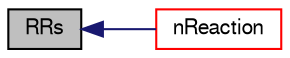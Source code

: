 digraph "RRs"
{
  bgcolor="transparent";
  edge [fontname="FreeSans",fontsize="10",labelfontname="FreeSans",labelfontsize="10"];
  node [fontname="FreeSans",fontsize="10",shape=record];
  rankdir="LR";
  Node14 [label="RRs",height=0.2,width=0.4,color="black", fillcolor="grey75", style="filled", fontcolor="black"];
  Node14 -> Node15 [dir="back",color="midnightblue",fontsize="10",style="solid",fontname="FreeSans"];
  Node15 [label="nReaction",height=0.2,width=0.4,color="red",URL="$a30194.html#a8f417e826ee8e9f3751ca921f927f098",tooltip="The number of reactions. "];
}

